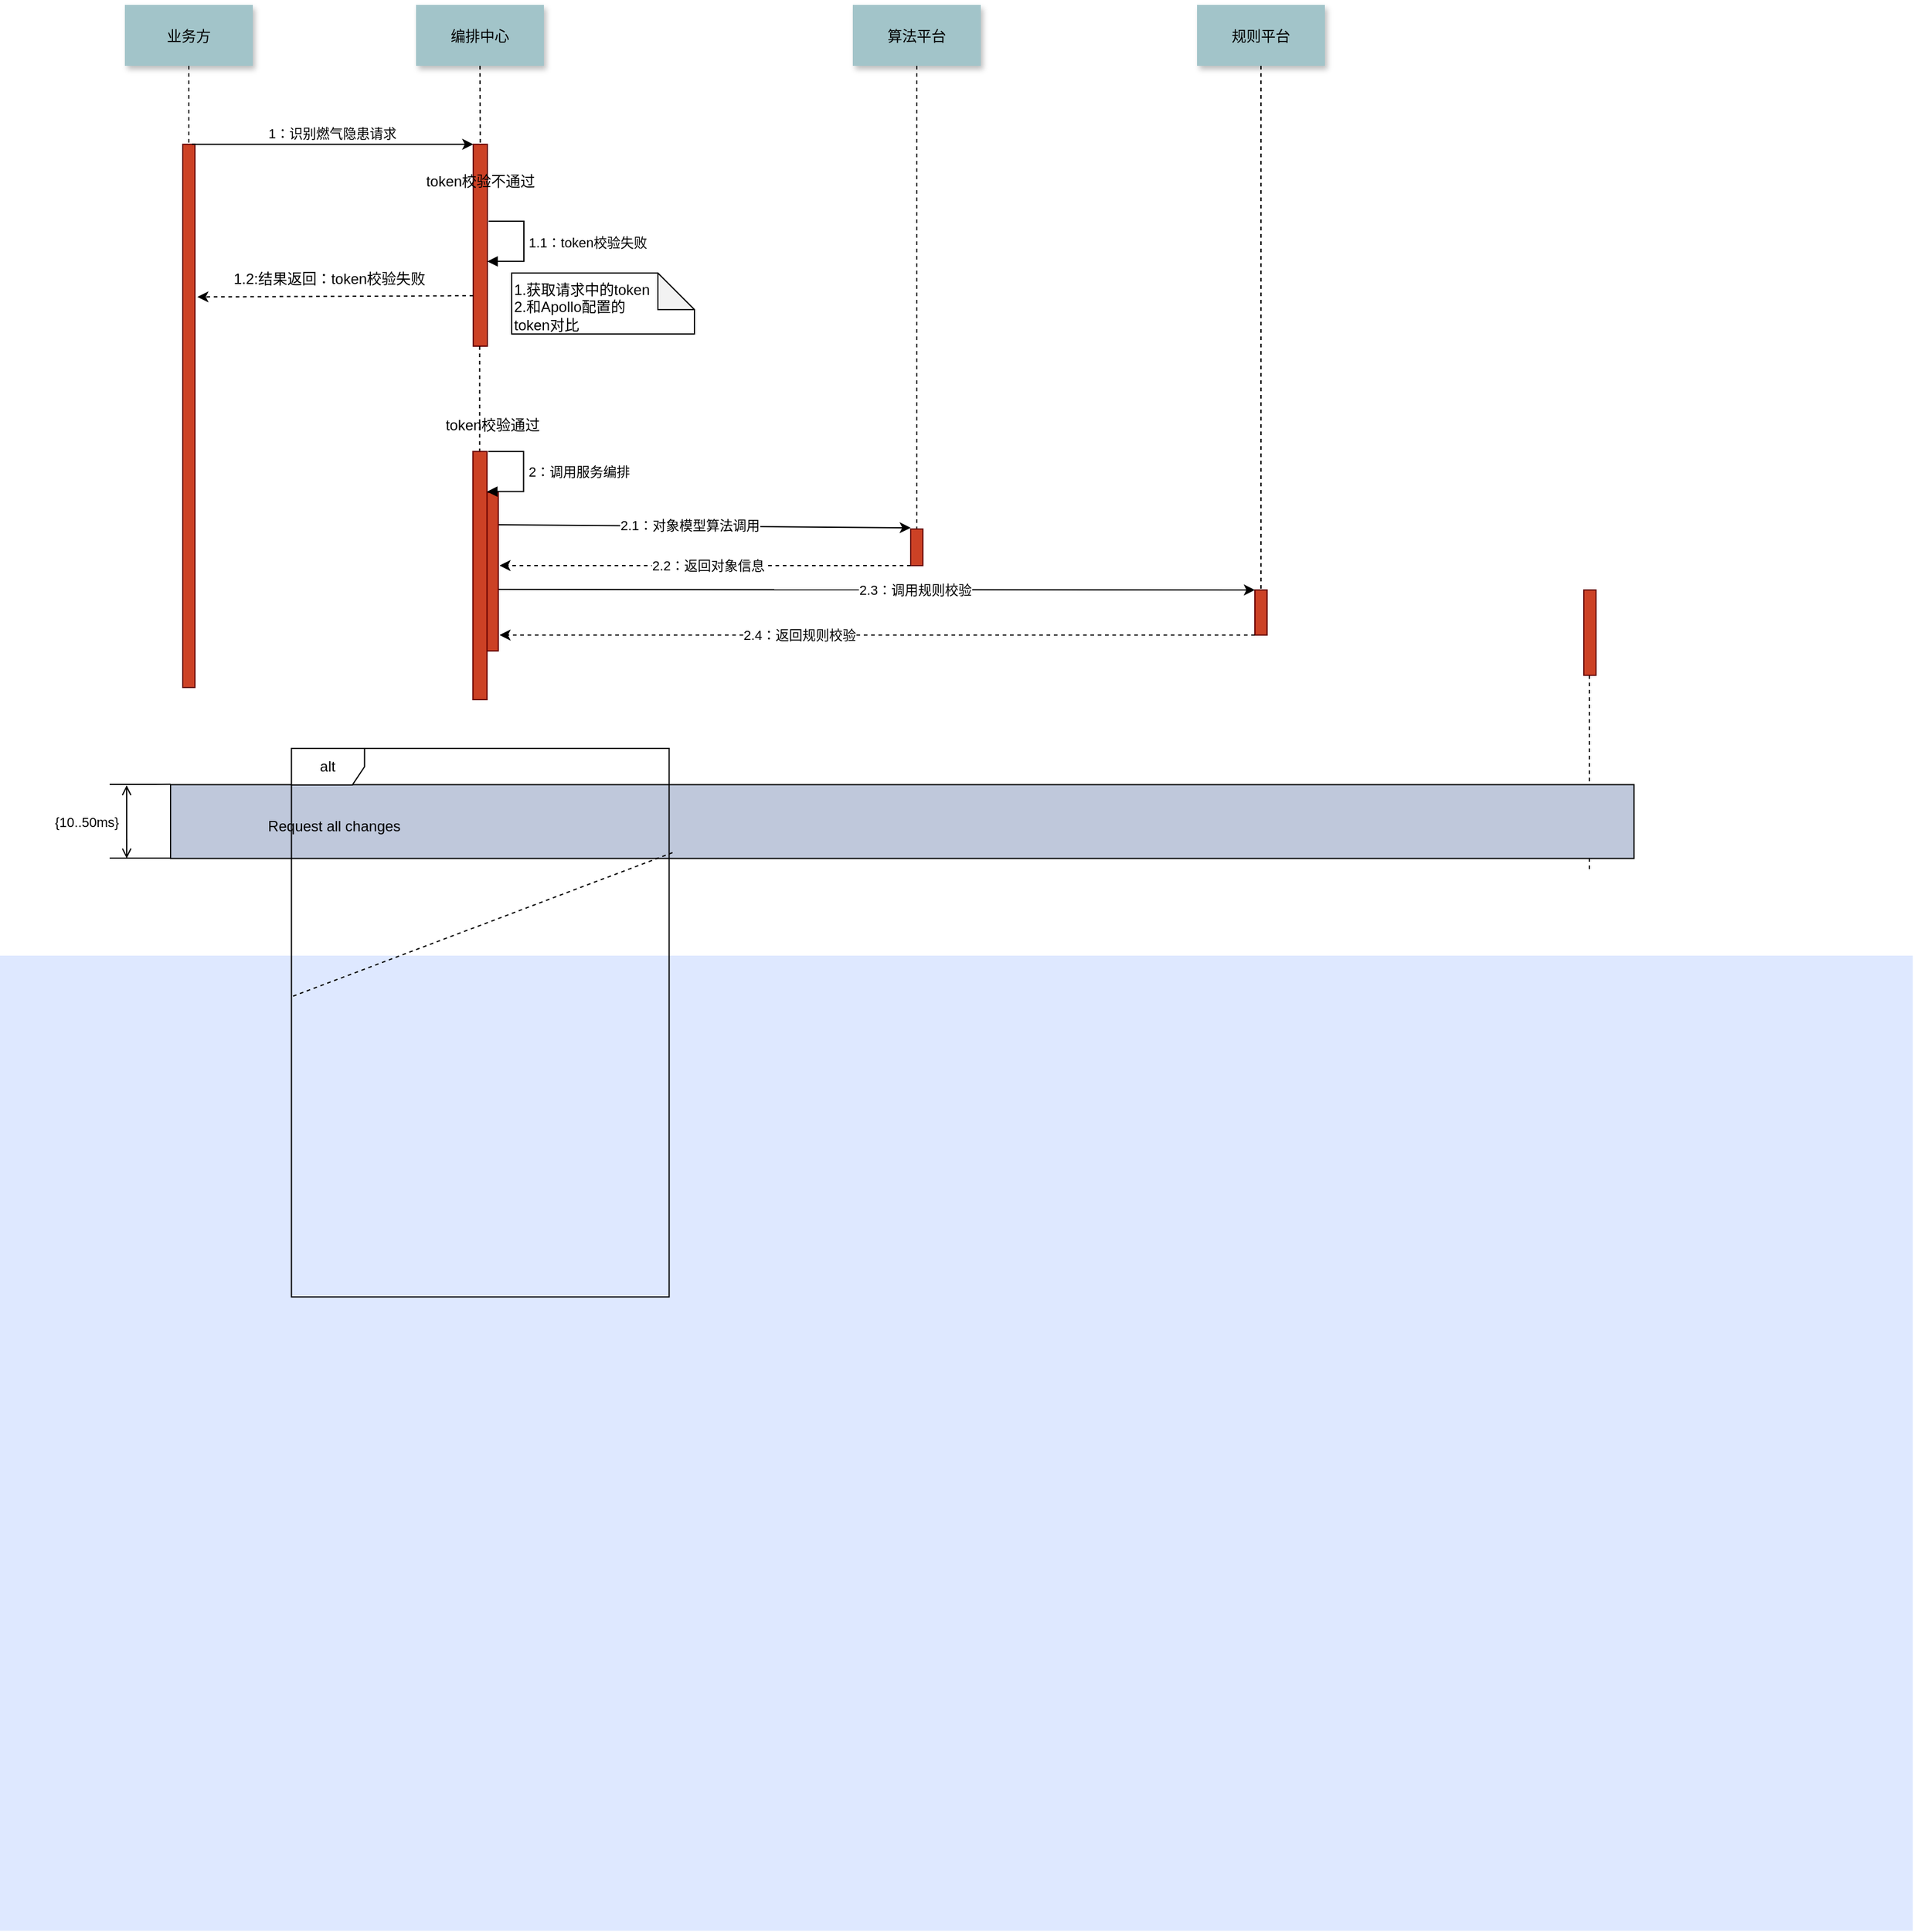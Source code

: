 <mxfile version="20.5.3" type="github">
  <diagram name="Page-1" id="9361dd3d-8414-5efd-6122-117bd74ce7a7">
    <mxGraphModel dx="1298" dy="752" grid="1" gridSize="10" guides="1" tooltips="1" connect="1" arrows="1" fold="1" page="0" pageScale="1.5" pageWidth="826" pageHeight="1169" background="none" math="0" shadow="0">
      <root>
        <mxCell id="0" />
        <mxCell id="1" parent="0" />
        <mxCell id="69" value="" style="fillColor=#DEE8FF;strokeColor=none" parent="1" vertex="1">
          <mxGeometry x="50" y="840" width="1570" height="800" as="geometry" />
        </mxCell>
        <mxCell id="81" value="" style="edgeStyle=elbowEdgeStyle;elbow=horizontal;endArrow=none;dashed=1" parent="1" edge="1">
          <mxGeometry x="1460" y="437.894" width="100" height="100" as="geometry">
            <mxPoint x="1354.5" y="610" as="sourcePoint" />
            <mxPoint x="1354.5" y="770" as="targetPoint" />
          </mxGeometry>
        </mxCell>
        <mxCell id="2" value="" style="fillColor=#CC4125;strokeColor=#660000" parent="1" vertex="1">
          <mxGeometry x="200" y="174.39" width="10" height="445.61" as="geometry" />
        </mxCell>
        <mxCell id="4" value="业务方" style="shadow=1;fillColor=#A2C4C9;strokeColor=none" parent="1" vertex="1">
          <mxGeometry x="152.5" y="60" width="105" height="50" as="geometry" />
        </mxCell>
        <mxCell id="TFDA3-_11Yi05e3XRd1R-99" style="edgeStyle=none;rounded=0;orthogonalLoop=1;jettySize=auto;html=1;exitX=0.5;exitY=1;exitDx=0;exitDy=0;entryX=0.5;entryY=0;entryDx=0;entryDy=0;dashed=1;endArrow=none;endFill=0;" edge="1" parent="1" source="7" target="17">
          <mxGeometry relative="1" as="geometry" />
        </mxCell>
        <mxCell id="7" value="编排中心" style="shadow=1;fillColor=#A2C4C9;strokeColor=none" parent="1" vertex="1">
          <mxGeometry x="391.46" y="60" width="105" height="50" as="geometry" />
        </mxCell>
        <mxCell id="9" value="1：识别燃气隐患请求" style="edgeStyle=none;verticalLabelPosition=top;verticalAlign=bottom;exitX=0.75;exitY=0;exitDx=0;exitDy=0;entryX=0;entryY=0;entryDx=0;entryDy=0;" parent="1" edge="1" target="17" source="2">
          <mxGeometry x="228.95" y="92.5" width="100" height="100" as="geometry">
            <mxPoint x="218.95" y="180" as="sourcePoint" />
            <mxPoint x="430" y="174" as="targetPoint" />
          </mxGeometry>
        </mxCell>
        <mxCell id="17" value="" style="fillColor=#CC4125;strokeColor=#660000" parent="1" vertex="1">
          <mxGeometry x="438.44" y="174.39" width="11.56" height="165.61" as="geometry" />
        </mxCell>
        <mxCell id="TFDA3-_11Yi05e3XRd1R-110" style="rounded=0;orthogonalLoop=1;jettySize=auto;html=1;endArrow=classic;endFill=1;dashed=1;entryX=1.2;entryY=0.281;entryDx=0;entryDy=0;entryPerimeter=0;exitX=0;exitY=0.75;exitDx=0;exitDy=0;" edge="1" parent="1" source="17" target="2">
          <mxGeometry relative="1" as="geometry">
            <mxPoint x="430" y="296" as="sourcePoint" />
            <mxPoint x="205" y="300" as="targetPoint" />
          </mxGeometry>
        </mxCell>
        <mxCell id="22" value="算法平台" style="shadow=1;fillColor=#A2C4C9;strokeColor=none" parent="1" vertex="1">
          <mxGeometry x="750" y="60" width="105" height="50" as="geometry" />
        </mxCell>
        <mxCell id="23" value="" style="edgeStyle=none;endArrow=none;dashed=1;entryX=0.5;entryY=0;entryDx=0;entryDy=0;" parent="1" source="22" target="57" edge="1">
          <mxGeometry x="674.488" y="175.0" width="100" height="100" as="geometry">
            <mxPoint x="734.653" y="110" as="sourcePoint" />
            <mxPoint x="803" y="270" as="targetPoint" />
          </mxGeometry>
        </mxCell>
        <mxCell id="24" value="规则平台" style="shadow=1;fillColor=#A2C4C9;strokeColor=none" parent="1" vertex="1">
          <mxGeometry x="1032.5" y="60" width="105" height="50" as="geometry" />
        </mxCell>
        <mxCell id="25" value="" style="edgeStyle=none;endArrow=none;dashed=1;startArrow=none;" parent="1" source="TFDA3-_11Yi05e3XRd1R-130" edge="1">
          <mxGeometry x="727.335" y="158" width="100" height="100" as="geometry">
            <mxPoint x="802.259" y="103" as="sourcePoint" />
            <mxPoint x="1085" y="543" as="targetPoint" />
          </mxGeometry>
        </mxCell>
        <mxCell id="33" value="" style="edgeStyle=elbowEdgeStyle;elbow=horizontal;endArrow=none;dashed=1" parent="1" source="4" target="2" edge="1">
          <mxGeometry x="230.0" y="310" width="100" height="100" as="geometry">
            <mxPoint x="230.0" y="410" as="sourcePoint" />
            <mxPoint x="330" y="310" as="targetPoint" />
          </mxGeometry>
        </mxCell>
        <mxCell id="38" value="" style="edgeStyle=elbowEdgeStyle;elbow=horizontal;endArrow=none;dashed=1" parent="1" edge="1">
          <mxGeometry x="573.719" y="250.61" width="100" height="100" as="geometry">
            <mxPoint x="443.719" y="340.004" as="sourcePoint" />
            <mxPoint x="444" y="430" as="targetPoint" />
            <Array as="points">
              <mxPoint x="443.719" y="360.61" />
            </Array>
          </mxGeometry>
        </mxCell>
        <mxCell id="TFDA3-_11Yi05e3XRd1R-127" style="rounded=0;orthogonalLoop=1;jettySize=auto;html=1;exitX=0.904;exitY=0.204;exitDx=0;exitDy=0;entryX=0;entryY=0;entryDx=0;entryDy=0;exitPerimeter=0;" edge="1" parent="1" source="49">
          <mxGeometry relative="1" as="geometry">
            <mxPoint x="458" y="485.52" as="sourcePoint" />
            <mxPoint x="797.5" y="489" as="targetPoint" />
          </mxGeometry>
        </mxCell>
        <mxCell id="TFDA3-_11Yi05e3XRd1R-142" value="2.1：对象模型算法调用" style="edgeLabel;html=1;align=center;verticalAlign=middle;resizable=0;points=[];" vertex="1" connectable="0" parent="TFDA3-_11Yi05e3XRd1R-127">
          <mxGeometry x="-0.069" y="1" relative="1" as="geometry">
            <mxPoint as="offset" />
          </mxGeometry>
        </mxCell>
        <mxCell id="TFDA3-_11Yi05e3XRd1R-138" style="edgeStyle=none;rounded=0;orthogonalLoop=1;jettySize=auto;html=1;exitX=0.804;exitY=0.612;exitDx=0;exitDy=0;entryX=0;entryY=0;entryDx=0;entryDy=0;exitPerimeter=0;" edge="1" parent="1" source="49" target="TFDA3-_11Yi05e3XRd1R-130">
          <mxGeometry relative="1" as="geometry" />
        </mxCell>
        <mxCell id="TFDA3-_11Yi05e3XRd1R-143" value="2.3：调用规则校验" style="edgeLabel;html=1;align=center;verticalAlign=middle;resizable=0;points=[];" vertex="1" connectable="0" parent="TFDA3-_11Yi05e3XRd1R-138">
          <mxGeometry x="0.104" relative="1" as="geometry">
            <mxPoint as="offset" />
          </mxGeometry>
        </mxCell>
        <mxCell id="49" value="" style="fillColor=#CC4125;strokeColor=#660000" parent="1" vertex="1">
          <mxGeometry x="448.96" y="460" width="10" height="130" as="geometry" />
        </mxCell>
        <mxCell id="57" value="" style="fillColor=#CC4125;strokeColor=#660000" parent="1" vertex="1">
          <mxGeometry x="797.5" y="490" width="10" height="30" as="geometry" />
        </mxCell>
        <mxCell id="58" value="" style="fillColor=#CC4125;strokeColor=#660000" parent="1" vertex="1">
          <mxGeometry x="1350" y="540" width="10" height="70" as="geometry" />
        </mxCell>
        <mxCell id="76" value="" style="align=left;fillColor=#BFC8DB" parent="1" vertex="1">
          <mxGeometry x="190.0" y="699.722" width="1201.194" height="60.556" as="geometry" />
        </mxCell>
        <mxCell id="78" value="Request all changes" style="text;align=left" parent="1" vertex="1">
          <mxGeometry x="268.056" y="720.116" width="351.806" height="26" as="geometry" />
        </mxCell>
        <mxCell id="85" value="" style="edgeStyle=elbowEdgeStyle;elbow=vertical;endArrow=none" parent="1" edge="1">
          <mxGeometry x="50.0" y="649.433" width="100" height="100" as="geometry">
            <mxPoint x="190.0" y="699.433" as="sourcePoint" />
            <mxPoint x="140" y="699.433" as="targetPoint" />
          </mxGeometry>
        </mxCell>
        <mxCell id="86" value="" style="edgeStyle=elbowEdgeStyle;elbow=vertical;endArrow=none" parent="1" edge="1">
          <mxGeometry x="50.0" y="709.988" width="100" height="100" as="geometry">
            <mxPoint x="190.0" y="759.988" as="sourcePoint" />
            <mxPoint x="140.0" y="759.988" as="targetPoint" />
          </mxGeometry>
        </mxCell>
        <mxCell id="89" value="{10..50ms}" style="edgeStyle=elbowEdgeStyle;elbow=horizontal;startArrow=open;endArrow=open;labelPosition=left;align=right" parent="1" edge="1">
          <mxGeometry width="100" height="100" as="geometry">
            <mxPoint x="153.947" y="700.278" as="sourcePoint" />
            <mxPoint x="153.947" y="760.278" as="targetPoint" />
            <mxPoint x="-4.236" y="-0.278" as="offset" />
          </mxGeometry>
        </mxCell>
        <mxCell id="TFDA3-_11Yi05e3XRd1R-105" value="1.1：token校验失败" style="edgeStyle=orthogonalEdgeStyle;html=1;align=left;spacingLeft=2;endArrow=block;rounded=0;entryX=1;entryY=0.58;entryDx=0;entryDy=0;entryPerimeter=0;exitX=1.087;exitY=0.381;exitDx=0;exitDy=0;exitPerimeter=0;" edge="1" target="17" parent="1" source="17">
          <mxGeometry relative="1" as="geometry">
            <mxPoint x="490" y="210" as="sourcePoint" />
            <Array as="points">
              <mxPoint x="480" y="238" />
              <mxPoint x="480" y="270" />
            </Array>
          </mxGeometry>
        </mxCell>
        <mxCell id="TFDA3-_11Yi05e3XRd1R-106" value="alt" style="shape=umlFrame;whiteSpace=wrap;html=1;" vertex="1" parent="1">
          <mxGeometry x="289.22" y="670" width="310" height="450" as="geometry" />
        </mxCell>
        <mxCell id="TFDA3-_11Yi05e3XRd1R-107" value="" style="edgeStyle=none;endArrow=none;dashed=1;entryX=0.003;entryY=0.452;entryDx=0;entryDy=0;entryPerimeter=0;exitX=1.009;exitY=0.19;exitDx=0;exitDy=0;exitPerimeter=0;" edge="1" parent="1" source="TFDA3-_11Yi05e3XRd1R-106" target="TFDA3-_11Yi05e3XRd1R-106">
          <mxGeometry x="624.488" y="185.0" width="100" height="100" as="geometry">
            <mxPoint x="630" y="393" as="sourcePoint" />
            <mxPoint x="320" y="400" as="targetPoint" />
          </mxGeometry>
        </mxCell>
        <mxCell id="TFDA3-_11Yi05e3XRd1R-108" value="token校验不通过" style="text;html=1;resizable=0;autosize=1;align=center;verticalAlign=middle;points=[];fillColor=none;strokeColor=none;rounded=0;" vertex="1" parent="1">
          <mxGeometry x="388.96" y="190" width="110" height="30" as="geometry" />
        </mxCell>
        <mxCell id="TFDA3-_11Yi05e3XRd1R-109" value="" style="fillColor=#CC4125;strokeColor=#660000" vertex="1" parent="1">
          <mxGeometry x="438.18" y="426.36" width="11.56" height="203.64" as="geometry" />
        </mxCell>
        <mxCell id="TFDA3-_11Yi05e3XRd1R-113" value="1.2:结果返回：token校验失败" style="text;html=1;align=center;verticalAlign=middle;resizable=0;points=[];autosize=1;strokeColor=none;fillColor=none;" vertex="1" parent="1">
          <mxGeometry x="230" y="270" width="180" height="30" as="geometry" />
        </mxCell>
        <mxCell id="TFDA3-_11Yi05e3XRd1R-114" value="1.获取请求中的token&lt;br&gt;2.和Apollo配置的&lt;br&gt;token对比" style="shape=note;whiteSpace=wrap;html=1;backgroundOutline=1;darkOpacity=0.05;align=left;verticalAlign=top;" vertex="1" parent="1">
          <mxGeometry x="470" y="280" width="150" height="50" as="geometry" />
        </mxCell>
        <mxCell id="TFDA3-_11Yi05e3XRd1R-115" value="token校验通过" style="text;html=1;resizable=0;autosize=1;align=center;verticalAlign=middle;points=[];fillColor=none;strokeColor=none;rounded=0;" vertex="1" parent="1">
          <mxGeometry x="403.96" y="390" width="100" height="30" as="geometry" />
        </mxCell>
        <mxCell id="TFDA3-_11Yi05e3XRd1R-126" value="2：调用服务编排" style="edgeStyle=orthogonalEdgeStyle;html=1;align=left;spacingLeft=2;endArrow=block;rounded=0;entryX=1;entryY=0.58;entryDx=0;entryDy=0;entryPerimeter=0;exitX=1.087;exitY=0.381;exitDx=0;exitDy=0;exitPerimeter=0;" edge="1" parent="1">
          <mxGeometry relative="1" as="geometry">
            <mxPoint x="450.75" y="426.36" as="sourcePoint" />
            <Array as="points">
              <mxPoint x="479.744" y="426.873" />
              <mxPoint x="479.744" y="458.873" />
            </Array>
            <mxPoint x="449.744" y="459.316" as="targetPoint" />
          </mxGeometry>
        </mxCell>
        <mxCell id="TFDA3-_11Yi05e3XRd1R-130" value="" style="fillColor=#CC4125;strokeColor=#660000" vertex="1" parent="1">
          <mxGeometry x="1080" y="540" width="10" height="37" as="geometry" />
        </mxCell>
        <mxCell id="TFDA3-_11Yi05e3XRd1R-137" value="" style="edgeStyle=none;endArrow=none;dashed=1" edge="1" parent="1" source="24" target="TFDA3-_11Yi05e3XRd1R-130">
          <mxGeometry x="727.335" y="165" width="100" height="100" as="geometry">
            <mxPoint x="1085" y="110" as="sourcePoint" />
            <mxPoint x="1085" y="560" as="targetPoint" />
          </mxGeometry>
        </mxCell>
        <mxCell id="TFDA3-_11Yi05e3XRd1R-140" style="rounded=0;orthogonalLoop=1;jettySize=auto;html=1;exitX=0;exitY=1;exitDx=0;exitDy=0;endArrow=classic;endFill=1;dashed=1;" edge="1" parent="1" source="57">
          <mxGeometry relative="1" as="geometry">
            <mxPoint x="772.02" y="517.098" as="sourcePoint" />
            <mxPoint x="460" y="520" as="targetPoint" />
          </mxGeometry>
        </mxCell>
        <mxCell id="TFDA3-_11Yi05e3XRd1R-141" value="2.2：返回对象信息" style="edgeLabel;html=1;align=center;verticalAlign=middle;resizable=0;points=[];" vertex="1" connectable="0" parent="TFDA3-_11Yi05e3XRd1R-140">
          <mxGeometry x="0.467" y="-2" relative="1" as="geometry">
            <mxPoint x="81" y="2" as="offset" />
          </mxGeometry>
        </mxCell>
        <mxCell id="TFDA3-_11Yi05e3XRd1R-144" style="rounded=0;orthogonalLoop=1;jettySize=auto;html=1;exitX=0;exitY=1;exitDx=0;exitDy=0;endArrow=classic;endFill=1;dashed=1;" edge="1" parent="1" source="TFDA3-_11Yi05e3XRd1R-130">
          <mxGeometry relative="1" as="geometry">
            <mxPoint x="867.5" y="574.5" as="sourcePoint" />
            <mxPoint x="460" y="577" as="targetPoint" />
          </mxGeometry>
        </mxCell>
        <mxCell id="TFDA3-_11Yi05e3XRd1R-145" value="2.4：返回规则校验" style="edgeLabel;html=1;align=center;verticalAlign=middle;resizable=0;points=[];" vertex="1" connectable="0" parent="TFDA3-_11Yi05e3XRd1R-144">
          <mxGeometry x="0.467" y="-2" relative="1" as="geometry">
            <mxPoint x="81" y="2" as="offset" />
          </mxGeometry>
        </mxCell>
      </root>
    </mxGraphModel>
  </diagram>
</mxfile>
